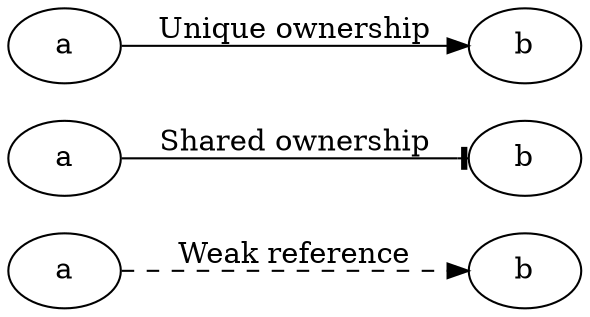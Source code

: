digraph G {
    rankdir=LR

    subgraph {
        weak1 [label=a]
        weak2 [label=b]
        weak1 -> weak2 [
            label="Weak reference"
            style = "dashed"
        ];
    }

    subgraph {
        refcount1 [label=a]
        refcount2 [label=b]
        refcount1 -> refcount2 [
            label="Shared ownership"
            arrowhead = "tee"
        ];
    }

    subgraph {
        unique1 [label=a]
        unique2 [label=b]
        unique1 -> unique2 [
            label="Unique ownership"
        ];
    }
}
